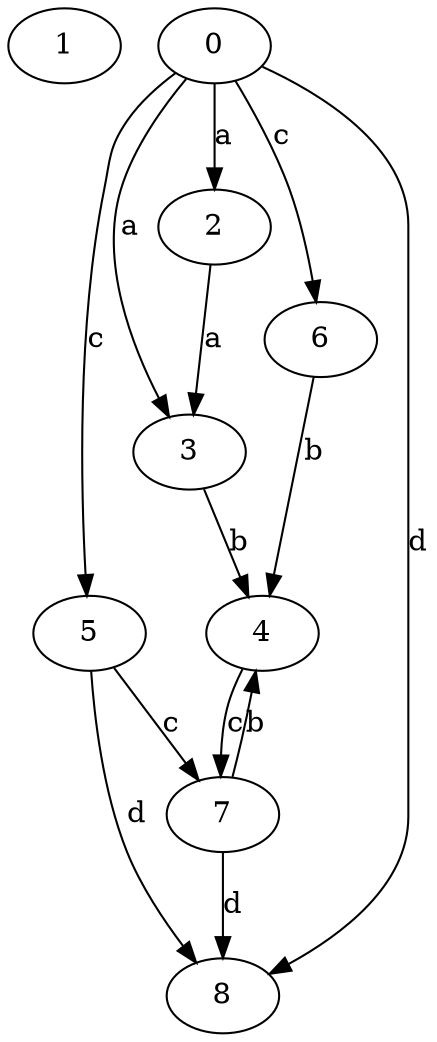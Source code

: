 strict digraph  {
1;
2;
3;
4;
5;
6;
7;
8;
0;
2 -> 3  [label=a];
3 -> 4  [label=b];
4 -> 7  [label=c];
5 -> 7  [label=c];
5 -> 8  [label=d];
6 -> 4  [label=b];
7 -> 4  [label=b];
7 -> 8  [label=d];
0 -> 2  [label=a];
0 -> 3  [label=a];
0 -> 5  [label=c];
0 -> 6  [label=c];
0 -> 8  [label=d];
}
